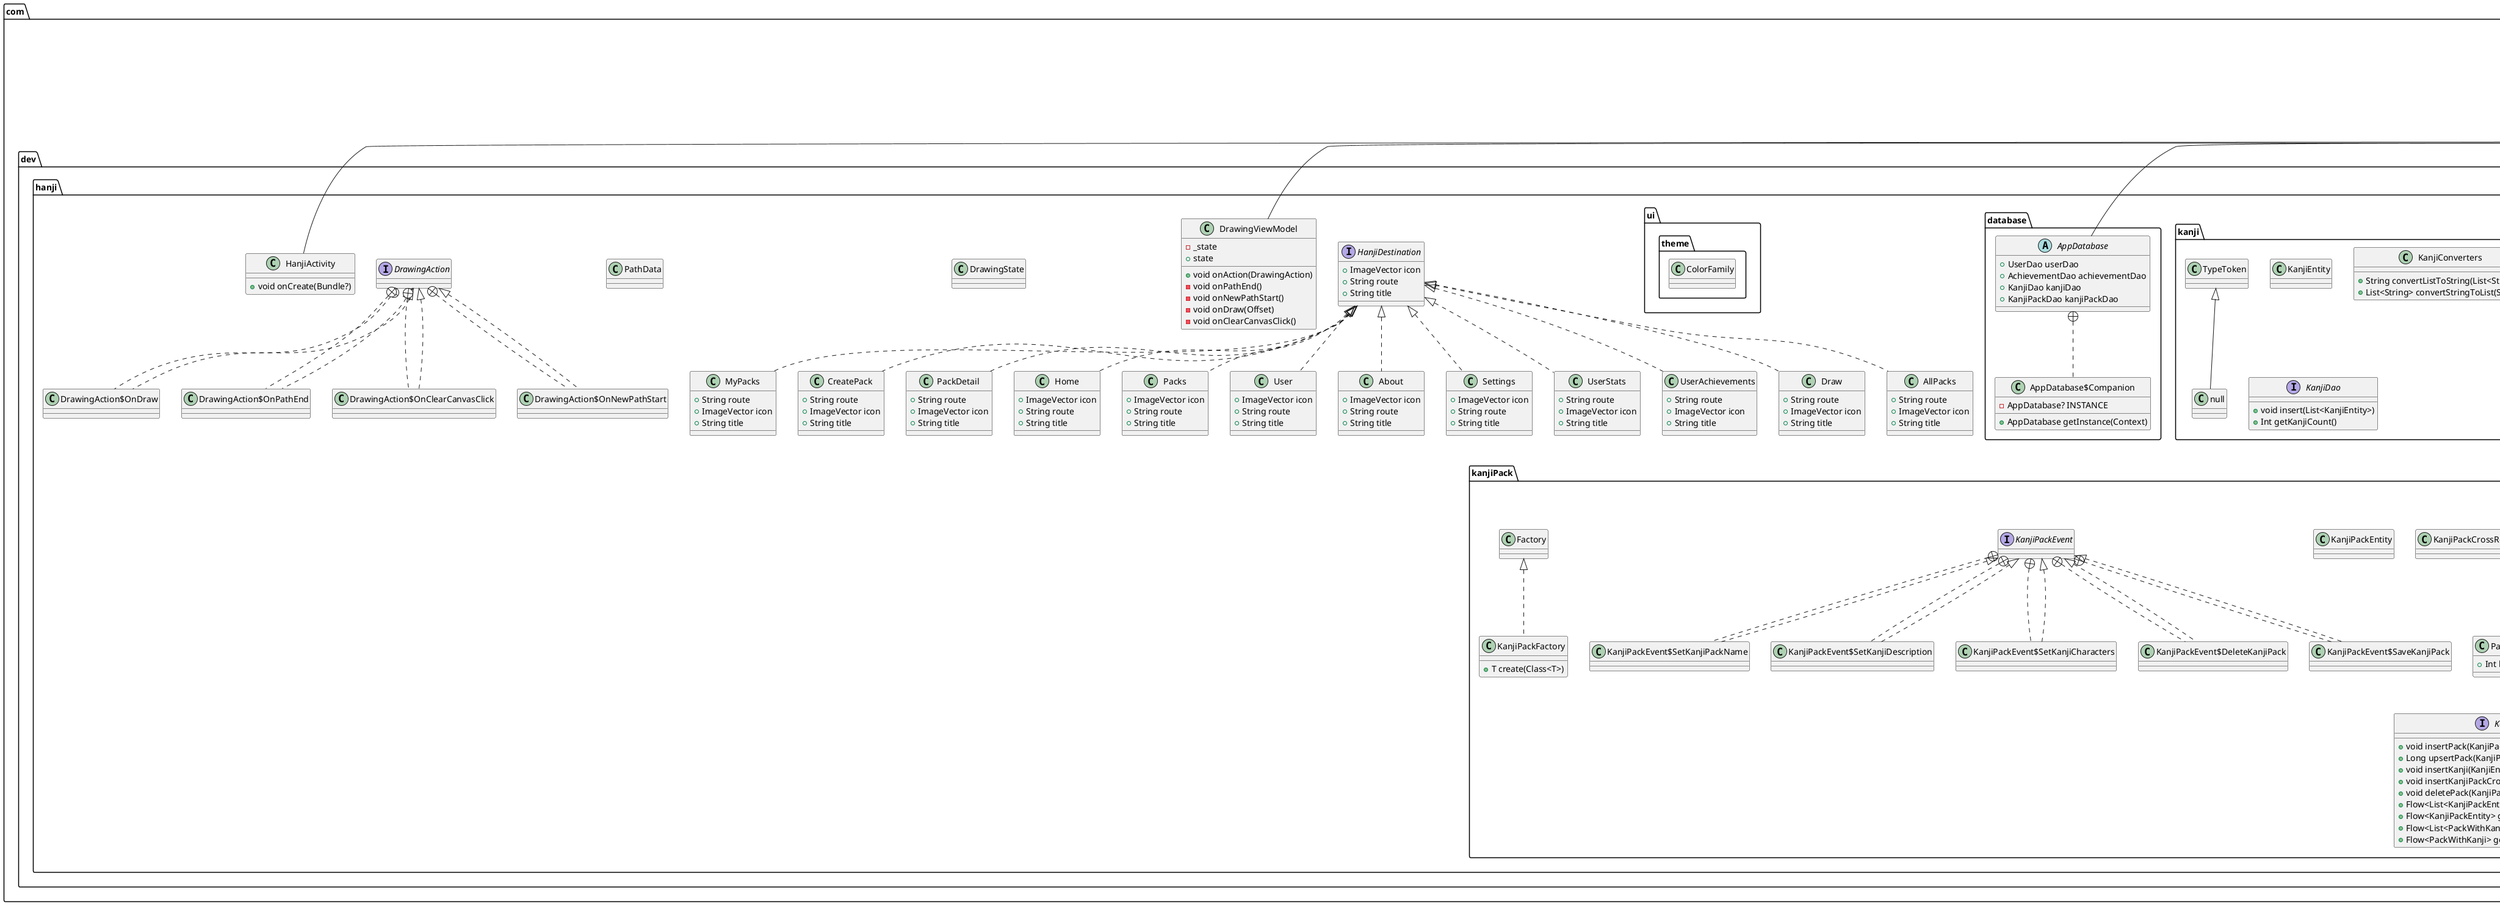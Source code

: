 @startuml
class com.dev.hanji.achievements.AchievementViewModel {
-  _achievements
+ StateFlow<List<AchievementEntity>> achievements
+ StateFlow<Int> completedAchievements
- void loadAchievements()
}


class com.dev.hanji.desirializers.KanjiEntityDeserializer {
+ KanjiEntity deserialize(JsonElement,Type,JsonDeserializationContext)
- List<String> parseList(JsonObject,String)
}

class com.dev.hanji.kanji.KanjiEntity {
}
class com.dev.hanji.kanji.KanjiConverters {
+ String convertListToString(List<String>)
+ List<String> convertStringToList(String)
}

class com.dev.hanji.database.AppDatabase$Companion {
- AppDatabase? INSTANCE
+ AppDatabase getInstance(Context)
}


abstract class com.dev.hanji.database.AppDatabase {
+ UserDao userDao
+ AchievementDao achievementDao
+ KanjiDao kanjiDao
+ KanjiPackDao kanjiPackDao
}

class com.dev.hanji.kanji.null {
}
interface com.dev.hanji.HanjiDestination {
+ ImageVector icon
+ String route
+ String title
}

class com.dev.hanji.Home {
+ ImageVector icon
+ String route
+ String title
}

class com.dev.hanji.Packs {
+ ImageVector icon
+ String route
+ String title
}

class com.dev.hanji.User {
+ ImageVector icon
+ String route
+ String title
}

class com.dev.hanji.About {
+ ImageVector icon
+ String route
+ String title
}

class com.dev.hanji.Settings {
+ ImageVector icon
+ String route
+ String title
}

class com.dev.hanji.UserStats {
+ String route
+ ImageVector icon
+ String title
}

class com.dev.hanji.UserAchievements {
+ String route
+ ImageVector icon
+ String title
}

class com.dev.hanji.Draw {
+ String route
+ ImageVector icon
+ String title
}

class com.dev.hanji.AllPacks {
+ String route
+ ImageVector icon
+ String title
}

class com.dev.hanji.MyPacks {
+ String route
+ ImageVector icon
+ String title
}

class com.dev.hanji.CreatePack {
+ String route
+ ImageVector icon
+ String title
}

class com.dev.hanji.PackDetail {
+ String route
+ ImageVector icon
+ String title
}

class com.dev.hanji.kanjiPack.KanjiPackEntity {
}
class com.dev.hanji.kanjiPack.KanjiPackCrossRef {
}
class com.dev.hanji.kanjiPack.KanjiWithPacks {
}
class com.dev.hanji.kanjiPack.PackWithKanji {
+ Int kanjiCount
}

interface com.dev.hanji.kanji.KanjiDao {
+ void insert(List<KanjiEntity>)
+ Int getKanjiCount()
}

class com.dev.hanji.kanjiPack.KanjiPackState {
}
class com.dev.hanji.kanjiPack.KanjiPackStateById {
}
class com.dev.hanji.HanjiActivity {
+ void onCreate(Bundle?)
}

enum com.dev.hanji.achievements.TypeAchievement {
+  TOTAL_KANJI
+  LOGIN_DAY
}

class com.dev.hanji.achievements.AchievementEntity {
}
interface com.dev.hanji.user.UserDao {
+ void insert(UserEntity)
+ void update(UserEntity)
+ void updateUserAttempts(Int,Int,Int,Int)
+ Flow<UserEntity?> get()
+ void delete(UserEntity)
}

class com.dev.hanji.kanjiPack.KanjiPackViewModel {
-  _state
-  _kanjiPackDetailState
-  _kanjiPacks
-  _kanjiPackWithKanjiListById
+  state
+  packDetailState
+ void onEvent(KanjiPackEvent)
}


class com.dev.hanji.DrawingState {
}
class com.dev.hanji.PathData {
}
class com.dev.hanji.DrawingAction$OnNewPathStart {
}
class com.dev.hanji.DrawingAction$OnDraw {
}
class com.dev.hanji.DrawingAction$OnPathEnd {
}
class com.dev.hanji.DrawingAction$OnClearCanvasClick {
}
interface com.dev.hanji.DrawingAction {
}
class com.dev.hanji.DrawingViewModel {
-  _state
+  state
+ void onAction(DrawingAction)
- void onPathEnd()
- void onNewPathStart()
- void onDraw(Offset)
- void onClearCanvasClick()
}


class com.dev.hanji.achievements.AchievementsProvider {
+  achievements
}

class com.dev.hanji.kanjiPack.KanjiPackEvent$SaveKanjiPack {
}
class com.dev.hanji.kanjiPack.KanjiPackEvent$SetKanjiPackName {
}
class com.dev.hanji.kanjiPack.KanjiPackEvent$SetKanjiDescription {
}
class com.dev.hanji.kanjiPack.KanjiPackEvent$SetKanjiCharacters {
}
class com.dev.hanji.kanjiPack.KanjiPackEvent$DeleteKanjiPack {
}
interface com.dev.hanji.kanjiPack.KanjiPackEvent {
}
class com.dev.hanji.user.UserViewModel {
-  fakeUser
-  _user
+ StateFlow<UserEntity> user
+ StateFlow<Int> totalAttempts
}

interface com.dev.hanji.kanjiPack.KanjiPackDao {
+ void insertPack(KanjiPackEntity)
+ Long upsertPack(KanjiPackEntity)
+ void insertKanji(KanjiEntity)
+ void insertKanjiPackCrossRef(List<KanjiPackCrossRef>)
+ void deletePack(KanjiPackEntity)
+ Flow<List<KanjiPackEntity>> getAllPacks()
+ Flow<KanjiPackEntity> getPackById(Long)
+ Flow<List<PackWithKanji>> getAllPacksWithKanji()
+ Flow<PackWithKanji> getKanjiListByPackId(Long)
}

enum com.dev.hanji.user.TypeAttempt {
+  BAD
+  NORMAL
+  GOOD
+  GREAT
}

interface com.dev.hanji.user.UserAttempt {
+ TypeAttempt type
+ Int count
+ Color color
}

class com.dev.hanji.user.ConcreteUserAttempt {
}
class com.dev.hanji.user.UserEntity {
+ List<UserAttempt> attempts
}

class com.dev.hanji.ui.theme.ColorFamily {
}
interface com.dev.hanji.achievements.AchievementDao {
+ void insert(AchievementEntity)
+ void update(AchievementEntity)
+ Flow<AchievementEntity> get()
+ void delete(AchievementEntity)
}

class com.dev.hanji.achievements.AchievementViewModelFactory {
+ T create(Class<T>)
}

class com.dev.hanji.user.UserViewModelFactory {
+ T create(Class<T>)
}

class com.dev.hanji.kanjiPack.KanjiPackFactory {
+ T create(Class<T>)
}



androidx.lifecycle.ViewModel <|-- com.dev.hanji.achievements.AchievementViewModel
com.google.gson.JsonDeserializer <|.. com.dev.hanji.desirializers.KanjiEntityDeserializer
com.dev.hanji.database.AppDatabase +.. com.dev.hanji.database.AppDatabase$Companion
androidx.room.RoomDatabase <|-- com.dev.hanji.database.AppDatabase
com.dev.hanji.kanji.TypeToken <|-- com.dev.hanji.kanji.null
com.dev.hanji.HanjiDestination <|.. com.dev.hanji.Home
com.dev.hanji.HanjiDestination <|.. com.dev.hanji.Packs
com.dev.hanji.HanjiDestination <|.. com.dev.hanji.User
com.dev.hanji.HanjiDestination <|.. com.dev.hanji.About
com.dev.hanji.HanjiDestination <|.. com.dev.hanji.Settings
com.dev.hanji.HanjiDestination <|.. com.dev.hanji.UserStats
com.dev.hanji.HanjiDestination <|.. com.dev.hanji.UserAchievements
com.dev.hanji.HanjiDestination <|.. com.dev.hanji.Draw
com.dev.hanji.HanjiDestination <|.. com.dev.hanji.AllPacks
com.dev.hanji.HanjiDestination <|.. com.dev.hanji.MyPacks
com.dev.hanji.HanjiDestination <|.. com.dev.hanji.CreatePack
com.dev.hanji.HanjiDestination <|.. com.dev.hanji.PackDetail
androidx.activity.ComponentActivity <|-- com.dev.hanji.HanjiActivity
androidx.lifecycle.ViewModel <|-- com.dev.hanji.kanjiPack.KanjiPackViewModel
com.dev.hanji.DrawingAction +.. com.dev.hanji.DrawingAction$OnNewPathStart
com.dev.hanji.DrawingAction <|.. com.dev.hanji.DrawingAction$OnNewPathStart
com.dev.hanji.DrawingAction +.. com.dev.hanji.DrawingAction$OnDraw
com.dev.hanji.DrawingAction <|.. com.dev.hanji.DrawingAction$OnDraw
com.dev.hanji.DrawingAction +.. com.dev.hanji.DrawingAction$OnPathEnd
com.dev.hanji.DrawingAction <|.. com.dev.hanji.DrawingAction$OnPathEnd
com.dev.hanji.DrawingAction +.. com.dev.hanji.DrawingAction$OnClearCanvasClick
com.dev.hanji.DrawingAction <|.. com.dev.hanji.DrawingAction$OnClearCanvasClick
androidx.lifecycle.ViewModel <|-- com.dev.hanji.DrawingViewModel
com.dev.hanji.kanjiPack.KanjiPackEvent +.. com.dev.hanji.kanjiPack.KanjiPackEvent$SaveKanjiPack
com.dev.hanji.kanjiPack.KanjiPackEvent <|.. com.dev.hanji.kanjiPack.KanjiPackEvent$SaveKanjiPack
com.dev.hanji.kanjiPack.KanjiPackEvent +.. com.dev.hanji.kanjiPack.KanjiPackEvent$SetKanjiPackName
com.dev.hanji.kanjiPack.KanjiPackEvent <|.. com.dev.hanji.kanjiPack.KanjiPackEvent$SetKanjiPackName
com.dev.hanji.kanjiPack.KanjiPackEvent +.. com.dev.hanji.kanjiPack.KanjiPackEvent$SetKanjiDescription
com.dev.hanji.kanjiPack.KanjiPackEvent <|.. com.dev.hanji.kanjiPack.KanjiPackEvent$SetKanjiDescription
com.dev.hanji.kanjiPack.KanjiPackEvent +.. com.dev.hanji.kanjiPack.KanjiPackEvent$SetKanjiCharacters
com.dev.hanji.kanjiPack.KanjiPackEvent <|.. com.dev.hanji.kanjiPack.KanjiPackEvent$SetKanjiCharacters
com.dev.hanji.kanjiPack.KanjiPackEvent +.. com.dev.hanji.kanjiPack.KanjiPackEvent$DeleteKanjiPack
com.dev.hanji.kanjiPack.KanjiPackEvent <|.. com.dev.hanji.kanjiPack.KanjiPackEvent$DeleteKanjiPack
androidx.lifecycle.ViewModel <|-- com.dev.hanji.user.UserViewModel
com.dev.hanji.user.UserAttempt <|.. com.dev.hanji.user.ConcreteUserAttempt
com.dev.hanji.achievements.Factory <|.. com.dev.hanji.achievements.AchievementViewModelFactory
com.dev.hanji.user.Factory <|.. com.dev.hanji.user.UserViewModelFactory
com.dev.hanji.kanjiPack.Factory <|.. com.dev.hanji.kanjiPack.KanjiPackFactory
@enduml